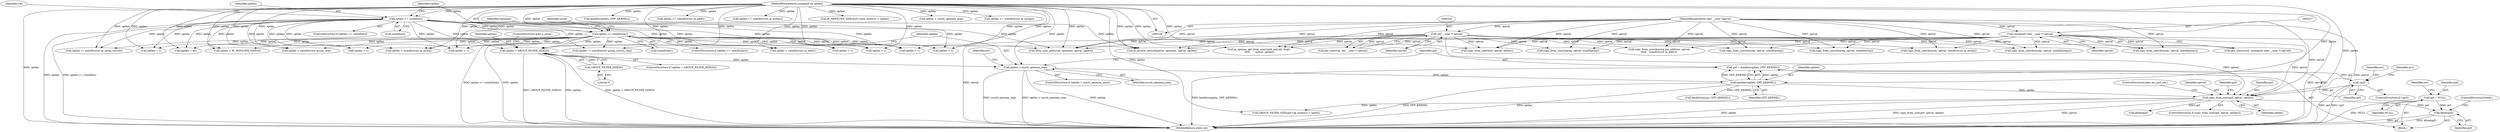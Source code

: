 digraph "0_linux_f6d8bd051c391c1c0458a30b2a7abcd939329259_26@API" {
"1001603" [label="(Call,kfree(gsf))"];
"1001436" [label="(Call,copy_from_user(gsf, optval, optlen))"];
"1001423" [label="(Call,!gsf)"];
"1001417" [label="(Call,gsf = kmalloc(optlen, GFP_KERNEL))"];
"1001419" [label="(Call,kmalloc(optlen, GFP_KERNEL))"];
"1001408" [label="(Call,optlen > sysctl_optmem_max)"];
"1001402" [label="(Call,optlen < GROUP_FILTER_SIZE(0))"];
"1000227" [label="(Call,optlen >= sizeof(char))"];
"1000211" [label="(Call,optlen >= sizeof(int))"];
"1000113" [label="(MethodParameterIn,unsigned int optlen)"];
"1001404" [label="(Call,GROUP_FILTER_SIZE(0))"];
"1000219" [label="(Call,(int __user *) optval)"];
"1000112" [label="(MethodParameterIn,char __user *optval)"];
"1000236" [label="(Call,(unsigned char __user *) optval)"];
"1001591" [label="(Call,gsf = NULL)"];
"1001011" [label="(Call,copy_from_user(&mreqs, optval, sizeof(mreqs)))"];
"1001208" [label="(Call,copy_from_user(&greqs, optval, sizeof(greqs)))"];
"1000221" [label="(Identifier,optval)"];
"1000227" [label="(Call,optlen >= sizeof(char))"];
"1001131" [label="(Call,copy_from_user(&greq, optval, sizeof(greq)))"];
"1001437" [label="(Identifier,gsf)"];
"1001005" [label="(Call,optlen != sizeof(struct ip_mreq_source))"];
"1001640" [label="(Call,optlen < 1)"];
"1000272" [label="(Call,optlen > 40)"];
"1001408" [label="(Call,optlen > sysctl_optmem_max)"];
"1000910" [label="(Call,optlen < IP_MSFILTER_SIZE(0))"];
"1000235" [label="(Identifier,ucval)"];
"1001413" [label="(Identifier,err)"];
"1001121" [label="(Call,optlen < sizeof(struct group_req))"];
"1001604" [label="(Identifier,gsf)"];
"1001603" [label="(Call,kfree(gsf))"];
"1001403" [label="(Identifier,optlen)"];
"1000720" [label="(Call,copy_from_user(&mreq.imr_address, optval,\n\t\t\t\t\t   sizeof(struct in_addr)))"];
"1001589" [label="(Call,kfree(gsf))"];
"1000656" [label="(Call,optlen < 1)"];
"1001595" [label="(Identifier,err)"];
"1000218" [label="(Identifier,val)"];
"1001665" [label="(Call,xfrm_user_policy(sk, optname, optval, optlen))"];
"1001591" [label="(Call,gsf = NULL)"];
"1001410" [label="(Identifier,sysctl_optmem_max)"];
"1000699" [label="(Call,copy_from_user(&mreq, optval, sizeof(mreq)))"];
"1000849" [label="(Call,optlen < sizeof(struct ip_mreq))"];
"1000517" [label="(Call,optlen < 1)"];
"1001202" [label="(Call,optlen != sizeof(struct group_source_req))"];
"1000217" [label="(Call,get_user(val, (int __user *) optval))"];
"1001420" [label="(Identifier,optlen)"];
"1000683" [label="(Call,optlen < sizeof(struct in_addr))"];
"1001406" [label="(ControlStructure,goto e_inval;)"];
"1000927" [label="(Call,kmalloc(optlen, GFP_KERNEL))"];
"1000944" [label="(Call,copy_from_user(msf, optval, optlen))"];
"1000212" [label="(Identifier,optlen)"];
"1000112" [label="(MethodParameterIn,char __user *optval)"];
"1000716" [label="(Call,optlen >= sizeof(struct in_addr))"];
"1000693" [label="(Call,optlen >= sizeof(struct ip_mreqn))"];
"1001435" [label="(ControlStructure,if (copy_from_user(gsf, optval, optlen)))"];
"1001409" [label="(Identifier,optlen)"];
"1000251" [label="(Call,ip_mroute_setsockopt(sk, optname, optval, optlen))"];
"1001419" [label="(Call,kmalloc(optlen, GFP_KERNEL))"];
"1000236" [label="(Call,(unsigned char __user *) optval)"];
"1001407" [label="(ControlStructure,if (optlen > sysctl_optmem_max))"];
"1000627" [label="(Call,optlen < 1)"];
"1001423" [label="(Call,!gsf)"];
"1000249" [label="(Identifier,optname)"];
"1000210" [label="(ControlStructure,if (optlen >= sizeof(int)))"];
"1000278" [label="(Call,ip_options_get_from_user(sock_net(sk), &opt,\n \t\t\t\t\t       optval, optlen))"];
"1000865" [label="(Call,copy_from_user(&mreq, optval, sizeof(mreq)))"];
"1001605" [label="(ControlStructure,break;)"];
"1001592" [label="(Identifier,gsf)"];
"1000228" [label="(Identifier,optlen)"];
"1000113" [label="(MethodParameterIn,unsigned int optlen)"];
"1000219" [label="(Call,(int __user *) optval)"];
"1000229" [label="(Call,sizeof(char))"];
"1001683" [label="(Call,optlen < 1)"];
"1001432" [label="(Identifier,err)"];
"1001401" [label="(ControlStructure,if (optlen < GROUP_FILTER_SIZE(0)))"];
"1001388" [label="(Block,)"];
"1001418" [label="(Identifier,gsf)"];
"1001697" [label="(Call,optlen < 1)"];
"1001436" [label="(Call,copy_from_user(gsf, optval, optlen))"];
"1001440" [label="(ControlStructure,goto mc_msf_out;)"];
"1000238" [label="(Identifier,optval)"];
"1001438" [label="(Identifier,optval)"];
"1000973" [label="(Call,IP_MSFILTER_SIZE(msf->imsf_numsrc) > optlen)"];
"1001404" [label="(Call,GROUP_FILTER_SIZE(0))"];
"1000881" [label="(Call,copy_from_user(&mreq, optval, sizeof(struct ip_mreq)))"];
"1001480" [label="(Call,kmalloc(msize, GFP_KERNEL))"];
"1000211" [label="(Call,optlen >= sizeof(int))"];
"1001402" [label="(Call,optlen < GROUP_FILTER_SIZE(0))"];
"1001608" [label="(Call,optlen < 1)"];
"1000213" [label="(Call,sizeof(int))"];
"1001593" [label="(Identifier,NULL)"];
"1001422" [label="(ControlStructure,if (!gsf))"];
"1000226" [label="(ControlStructure,if (optlen >= sizeof(char)))"];
"1001427" [label="(Identifier,err)"];
"1001405" [label="(Literal,0)"];
"1000916" [label="(Call,optlen > sysctl_optmem_max)"];
"1001424" [label="(Identifier,gsf)"];
"1000234" [label="(Call,get_user(ucval, (unsigned char __user *) optval))"];
"1001439" [label="(Identifier,optlen)"];
"1001421" [label="(Identifier,GFP_KERNEL)"];
"1001417" [label="(Call,gsf = kmalloc(optlen, GFP_KERNEL))"];
"1001445" [label="(Identifier,gsf)"];
"1000859" [label="(Call,optlen >= sizeof(struct ip_mreqn))"];
"1001732" [label="(MethodReturn,static int)"];
"1001460" [label="(Call,GROUP_FILTER_SIZE(gsf->gf_numsrc) > optlen)"];
"1001603" -> "1001388"  [label="AST: "];
"1001603" -> "1001604"  [label="CFG: "];
"1001604" -> "1001603"  [label="AST: "];
"1001605" -> "1001603"  [label="CFG: "];
"1001603" -> "1001732"  [label="DDG: gsf"];
"1001603" -> "1001732"  [label="DDG: kfree(gsf)"];
"1001436" -> "1001603"  [label="DDG: gsf"];
"1001591" -> "1001603"  [label="DDG: gsf"];
"1001436" -> "1001435"  [label="AST: "];
"1001436" -> "1001439"  [label="CFG: "];
"1001437" -> "1001436"  [label="AST: "];
"1001438" -> "1001436"  [label="AST: "];
"1001439" -> "1001436"  [label="AST: "];
"1001440" -> "1001436"  [label="CFG: "];
"1001445" -> "1001436"  [label="CFG: "];
"1001436" -> "1001732"  [label="DDG: optlen"];
"1001436" -> "1001732"  [label="DDG: copy_from_user(gsf, optval, optlen)"];
"1001436" -> "1001732"  [label="DDG: optval"];
"1001423" -> "1001436"  [label="DDG: gsf"];
"1000219" -> "1001436"  [label="DDG: optval"];
"1000236" -> "1001436"  [label="DDG: optval"];
"1000112" -> "1001436"  [label="DDG: optval"];
"1001419" -> "1001436"  [label="DDG: optlen"];
"1000113" -> "1001436"  [label="DDG: optlen"];
"1001436" -> "1001460"  [label="DDG: optlen"];
"1001436" -> "1001589"  [label="DDG: gsf"];
"1001423" -> "1001422"  [label="AST: "];
"1001423" -> "1001424"  [label="CFG: "];
"1001424" -> "1001423"  [label="AST: "];
"1001427" -> "1001423"  [label="CFG: "];
"1001432" -> "1001423"  [label="CFG: "];
"1001423" -> "1001732"  [label="DDG: !gsf"];
"1001423" -> "1001732"  [label="DDG: gsf"];
"1001417" -> "1001423"  [label="DDG: gsf"];
"1001417" -> "1001388"  [label="AST: "];
"1001417" -> "1001419"  [label="CFG: "];
"1001418" -> "1001417"  [label="AST: "];
"1001419" -> "1001417"  [label="AST: "];
"1001424" -> "1001417"  [label="CFG: "];
"1001417" -> "1001732"  [label="DDG: kmalloc(optlen, GFP_KERNEL)"];
"1001419" -> "1001417"  [label="DDG: optlen"];
"1001419" -> "1001417"  [label="DDG: GFP_KERNEL"];
"1001419" -> "1001421"  [label="CFG: "];
"1001420" -> "1001419"  [label="AST: "];
"1001421" -> "1001419"  [label="AST: "];
"1001419" -> "1001732"  [label="DDG: GFP_KERNEL"];
"1001419" -> "1001732"  [label="DDG: optlen"];
"1001408" -> "1001419"  [label="DDG: optlen"];
"1000113" -> "1001419"  [label="DDG: optlen"];
"1001419" -> "1001480"  [label="DDG: GFP_KERNEL"];
"1001408" -> "1001407"  [label="AST: "];
"1001408" -> "1001410"  [label="CFG: "];
"1001409" -> "1001408"  [label="AST: "];
"1001410" -> "1001408"  [label="AST: "];
"1001413" -> "1001408"  [label="CFG: "];
"1001418" -> "1001408"  [label="CFG: "];
"1001408" -> "1001732"  [label="DDG: sysctl_optmem_max"];
"1001408" -> "1001732"  [label="DDG: optlen > sysctl_optmem_max"];
"1001408" -> "1001732"  [label="DDG: optlen"];
"1001402" -> "1001408"  [label="DDG: optlen"];
"1000113" -> "1001408"  [label="DDG: optlen"];
"1001402" -> "1001401"  [label="AST: "];
"1001402" -> "1001404"  [label="CFG: "];
"1001403" -> "1001402"  [label="AST: "];
"1001404" -> "1001402"  [label="AST: "];
"1001406" -> "1001402"  [label="CFG: "];
"1001409" -> "1001402"  [label="CFG: "];
"1001402" -> "1001732"  [label="DDG: GROUP_FILTER_SIZE(0)"];
"1001402" -> "1001732"  [label="DDG: optlen"];
"1001402" -> "1001732"  [label="DDG: optlen < GROUP_FILTER_SIZE(0)"];
"1000227" -> "1001402"  [label="DDG: optlen"];
"1000211" -> "1001402"  [label="DDG: optlen"];
"1000113" -> "1001402"  [label="DDG: optlen"];
"1001404" -> "1001402"  [label="DDG: 0"];
"1000227" -> "1000226"  [label="AST: "];
"1000227" -> "1000229"  [label="CFG: "];
"1000228" -> "1000227"  [label="AST: "];
"1000229" -> "1000227"  [label="AST: "];
"1000235" -> "1000227"  [label="CFG: "];
"1000249" -> "1000227"  [label="CFG: "];
"1000227" -> "1001732"  [label="DDG: optlen >= sizeof(char)"];
"1000227" -> "1001732"  [label="DDG: optlen"];
"1000211" -> "1000227"  [label="DDG: optlen"];
"1000113" -> "1000227"  [label="DDG: optlen"];
"1000227" -> "1000251"  [label="DDG: optlen"];
"1000227" -> "1000272"  [label="DDG: optlen"];
"1000227" -> "1000517"  [label="DDG: optlen"];
"1000227" -> "1000627"  [label="DDG: optlen"];
"1000227" -> "1000656"  [label="DDG: optlen"];
"1000227" -> "1000683"  [label="DDG: optlen"];
"1000227" -> "1000849"  [label="DDG: optlen"];
"1000227" -> "1000910"  [label="DDG: optlen"];
"1000227" -> "1001005"  [label="DDG: optlen"];
"1000227" -> "1001121"  [label="DDG: optlen"];
"1000227" -> "1001202"  [label="DDG: optlen"];
"1000227" -> "1001608"  [label="DDG: optlen"];
"1000227" -> "1001640"  [label="DDG: optlen"];
"1000227" -> "1001665"  [label="DDG: optlen"];
"1000227" -> "1001683"  [label="DDG: optlen"];
"1000227" -> "1001697"  [label="DDG: optlen"];
"1000211" -> "1000210"  [label="AST: "];
"1000211" -> "1000213"  [label="CFG: "];
"1000212" -> "1000211"  [label="AST: "];
"1000213" -> "1000211"  [label="AST: "];
"1000218" -> "1000211"  [label="CFG: "];
"1000228" -> "1000211"  [label="CFG: "];
"1000211" -> "1001732"  [label="DDG: optlen"];
"1000211" -> "1001732"  [label="DDG: optlen >= sizeof(int)"];
"1000113" -> "1000211"  [label="DDG: optlen"];
"1000211" -> "1000251"  [label="DDG: optlen"];
"1000211" -> "1000272"  [label="DDG: optlen"];
"1000211" -> "1000517"  [label="DDG: optlen"];
"1000211" -> "1000627"  [label="DDG: optlen"];
"1000211" -> "1000656"  [label="DDG: optlen"];
"1000211" -> "1000683"  [label="DDG: optlen"];
"1000211" -> "1000849"  [label="DDG: optlen"];
"1000211" -> "1000910"  [label="DDG: optlen"];
"1000211" -> "1001005"  [label="DDG: optlen"];
"1000211" -> "1001121"  [label="DDG: optlen"];
"1000211" -> "1001202"  [label="DDG: optlen"];
"1000211" -> "1001608"  [label="DDG: optlen"];
"1000211" -> "1001640"  [label="DDG: optlen"];
"1000211" -> "1001665"  [label="DDG: optlen"];
"1000211" -> "1001683"  [label="DDG: optlen"];
"1000211" -> "1001697"  [label="DDG: optlen"];
"1000113" -> "1000108"  [label="AST: "];
"1000113" -> "1001732"  [label="DDG: optlen"];
"1000113" -> "1000251"  [label="DDG: optlen"];
"1000113" -> "1000272"  [label="DDG: optlen"];
"1000113" -> "1000278"  [label="DDG: optlen"];
"1000113" -> "1000517"  [label="DDG: optlen"];
"1000113" -> "1000627"  [label="DDG: optlen"];
"1000113" -> "1000656"  [label="DDG: optlen"];
"1000113" -> "1000683"  [label="DDG: optlen"];
"1000113" -> "1000693"  [label="DDG: optlen"];
"1000113" -> "1000716"  [label="DDG: optlen"];
"1000113" -> "1000849"  [label="DDG: optlen"];
"1000113" -> "1000859"  [label="DDG: optlen"];
"1000113" -> "1000910"  [label="DDG: optlen"];
"1000113" -> "1000916"  [label="DDG: optlen"];
"1000113" -> "1000927"  [label="DDG: optlen"];
"1000113" -> "1000944"  [label="DDG: optlen"];
"1000113" -> "1000973"  [label="DDG: optlen"];
"1000113" -> "1001005"  [label="DDG: optlen"];
"1000113" -> "1001121"  [label="DDG: optlen"];
"1000113" -> "1001202"  [label="DDG: optlen"];
"1000113" -> "1001460"  [label="DDG: optlen"];
"1000113" -> "1001608"  [label="DDG: optlen"];
"1000113" -> "1001640"  [label="DDG: optlen"];
"1000113" -> "1001665"  [label="DDG: optlen"];
"1000113" -> "1001683"  [label="DDG: optlen"];
"1000113" -> "1001697"  [label="DDG: optlen"];
"1001404" -> "1001405"  [label="CFG: "];
"1001405" -> "1001404"  [label="AST: "];
"1000219" -> "1000217"  [label="AST: "];
"1000219" -> "1000221"  [label="CFG: "];
"1000220" -> "1000219"  [label="AST: "];
"1000221" -> "1000219"  [label="AST: "];
"1000217" -> "1000219"  [label="CFG: "];
"1000219" -> "1001732"  [label="DDG: optval"];
"1000219" -> "1000217"  [label="DDG: optval"];
"1000112" -> "1000219"  [label="DDG: optval"];
"1000219" -> "1000251"  [label="DDG: optval"];
"1000219" -> "1000278"  [label="DDG: optval"];
"1000219" -> "1000699"  [label="DDG: optval"];
"1000219" -> "1000720"  [label="DDG: optval"];
"1000219" -> "1000865"  [label="DDG: optval"];
"1000219" -> "1000881"  [label="DDG: optval"];
"1000219" -> "1000944"  [label="DDG: optval"];
"1000219" -> "1001011"  [label="DDG: optval"];
"1000219" -> "1001131"  [label="DDG: optval"];
"1000219" -> "1001208"  [label="DDG: optval"];
"1000219" -> "1001665"  [label="DDG: optval"];
"1000112" -> "1000108"  [label="AST: "];
"1000112" -> "1001732"  [label="DDG: optval"];
"1000112" -> "1000236"  [label="DDG: optval"];
"1000112" -> "1000251"  [label="DDG: optval"];
"1000112" -> "1000278"  [label="DDG: optval"];
"1000112" -> "1000699"  [label="DDG: optval"];
"1000112" -> "1000720"  [label="DDG: optval"];
"1000112" -> "1000865"  [label="DDG: optval"];
"1000112" -> "1000881"  [label="DDG: optval"];
"1000112" -> "1000944"  [label="DDG: optval"];
"1000112" -> "1001011"  [label="DDG: optval"];
"1000112" -> "1001131"  [label="DDG: optval"];
"1000112" -> "1001208"  [label="DDG: optval"];
"1000112" -> "1001665"  [label="DDG: optval"];
"1000236" -> "1000234"  [label="AST: "];
"1000236" -> "1000238"  [label="CFG: "];
"1000237" -> "1000236"  [label="AST: "];
"1000238" -> "1000236"  [label="AST: "];
"1000234" -> "1000236"  [label="CFG: "];
"1000236" -> "1001732"  [label="DDG: optval"];
"1000236" -> "1000234"  [label="DDG: optval"];
"1000236" -> "1000251"  [label="DDG: optval"];
"1000236" -> "1000278"  [label="DDG: optval"];
"1000236" -> "1000699"  [label="DDG: optval"];
"1000236" -> "1000720"  [label="DDG: optval"];
"1000236" -> "1000865"  [label="DDG: optval"];
"1000236" -> "1000881"  [label="DDG: optval"];
"1000236" -> "1000944"  [label="DDG: optval"];
"1000236" -> "1001011"  [label="DDG: optval"];
"1000236" -> "1001131"  [label="DDG: optval"];
"1000236" -> "1001208"  [label="DDG: optval"];
"1000236" -> "1001665"  [label="DDG: optval"];
"1001591" -> "1001388"  [label="AST: "];
"1001591" -> "1001593"  [label="CFG: "];
"1001592" -> "1001591"  [label="AST: "];
"1001593" -> "1001591"  [label="AST: "];
"1001595" -> "1001591"  [label="CFG: "];
"1001591" -> "1001732"  [label="DDG: NULL"];
}
